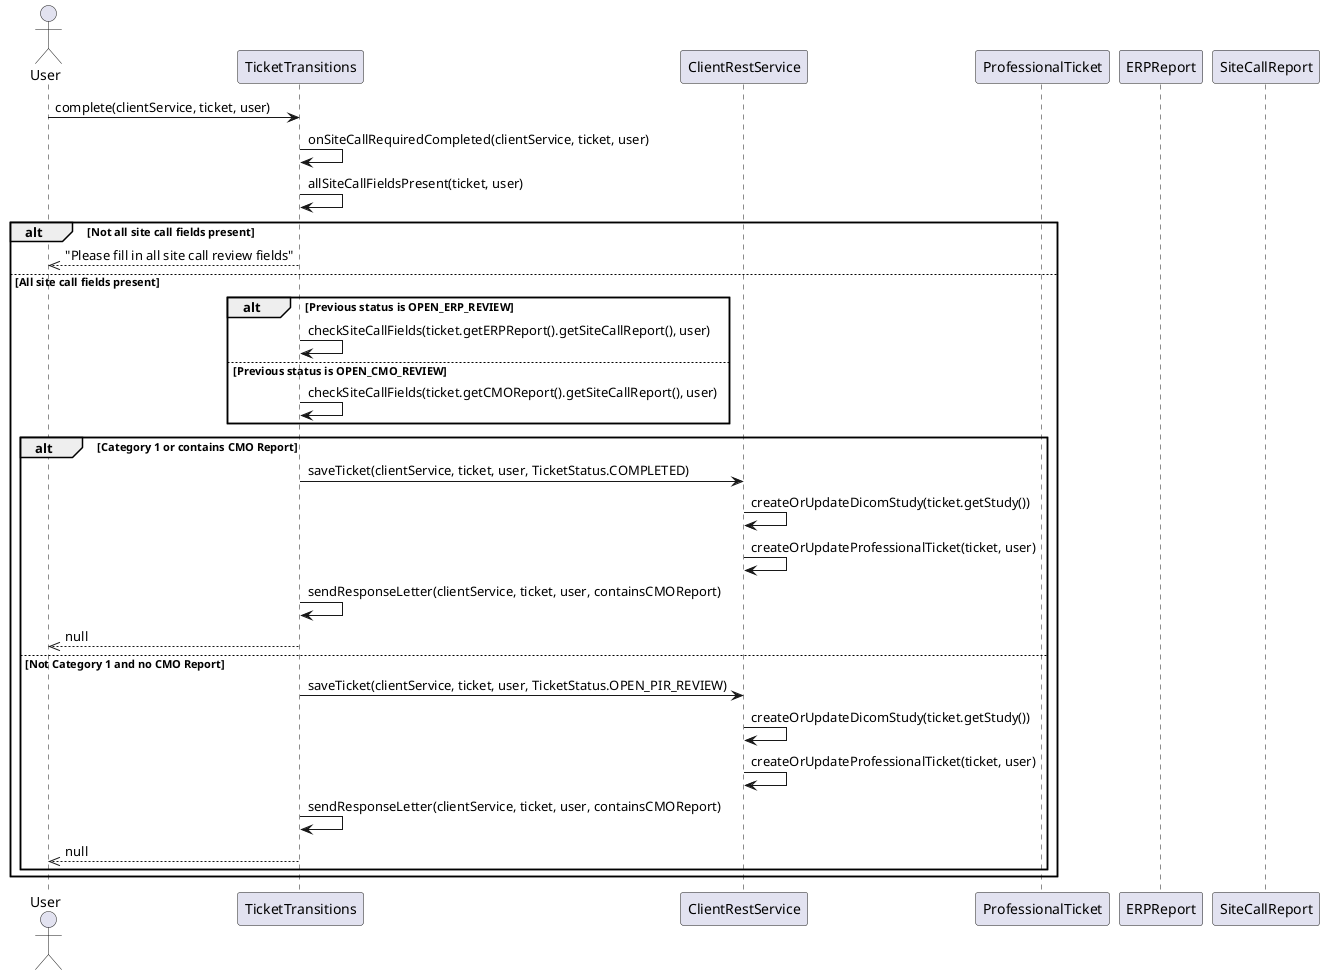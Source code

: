 @startuml
actor User
participant TicketTransitions
participant ClientRestService
participant ProfessionalTicket
participant ERPReport
participant SiteCallReport

User -> TicketTransitions : complete(clientService, ticket, user)
TicketTransitions -> TicketTransitions : onSiteCallRequiredCompleted(clientService, ticket, user)
TicketTransitions -> TicketTransitions : allSiteCallFieldsPresent(ticket, user)
alt Not all site call fields present
    TicketTransitions -->> User : "Please fill in all site call review fields"
else All site call fields present
    alt Previous status is OPEN_ERP_REVIEW
        TicketTransitions -> TicketTransitions : checkSiteCallFields(ticket.getERPReport().getSiteCallReport(), user)
    else Previous status is OPEN_CMO_REVIEW
        TicketTransitions -> TicketTransitions : checkSiteCallFields(ticket.getCMOReport().getSiteCallReport(), user)
    end
    alt Category 1 or contains CMO Report
        TicketTransitions -> ClientRestService : saveTicket(clientService, ticket, user, TicketStatus.COMPLETED)
        ClientRestService -> ClientRestService : createOrUpdateDicomStudy(ticket.getStudy())
        ClientRestService -> ClientRestService : createOrUpdateProfessionalTicket(ticket, user)
        TicketTransitions -> TicketTransitions : sendResponseLetter(clientService, ticket, user, containsCMOReport)
        TicketTransitions -->> User : null
    else Not Category 1 and no CMO Report
        TicketTransitions -> ClientRestService : saveTicket(clientService, ticket, user, TicketStatus.OPEN_PIR_REVIEW)
        ClientRestService -> ClientRestService : createOrUpdateDicomStudy(ticket.getStudy())
        ClientRestService -> ClientRestService : createOrUpdateProfessionalTicket(ticket, user)
        TicketTransitions -> TicketTransitions : sendResponseLetter(clientService, ticket, user, containsCMOReport)
        TicketTransitions -->> User : null
    end
end
@enduml